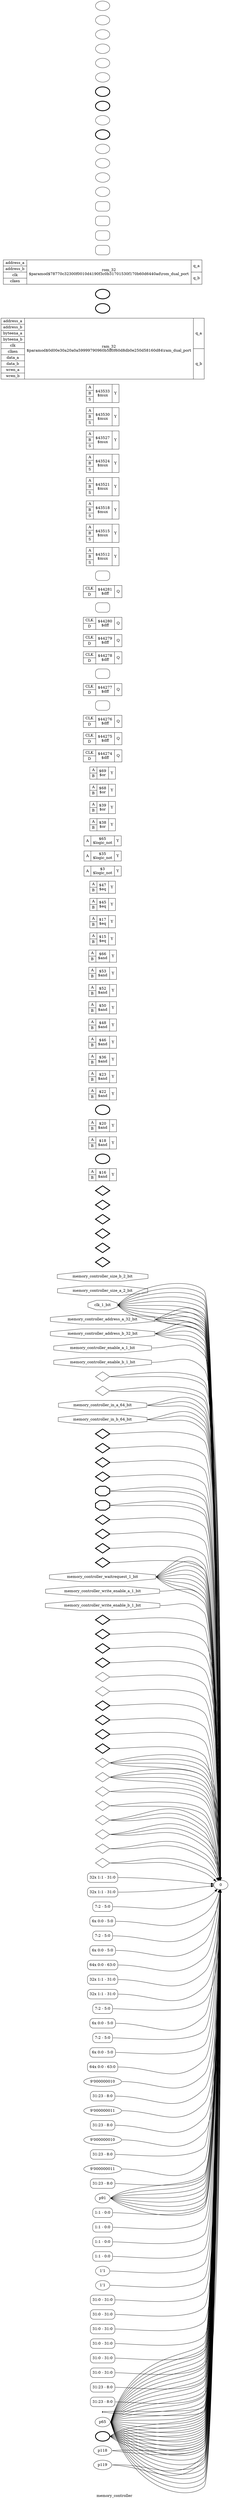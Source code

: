 digraph "memory_controller" {
label="memory_controller";
rankdir="LR";
remincross=true;
0n15 [ shape=octagon, label="clk_1_bit", color="black", fontcolor="black" ];
0n16 [ shape=octagon, label="memory_controller_address_a_32_bit", color="black", fontcolor="black" ];
0n17 [ shape=octagon, label="memory_controller_address_b_32_bit", color="black", fontcolor="black" ];
0n18 [ shape=octagon, label="memory_controller_enable_a_1_bit", color="black", fontcolor="black" ];
0n19 [ shape=octagon, label="memory_controller_enable_b_1_bit", color="black", fontcolor="black" ];
0n20 [ shape=diamond, label="memory_controller_enable_reg_a_1_bit", color="black", fontcolor="black" ];
0n21 [ shape=diamond, label="memory_controller_enable_reg_b_1_bit", color="black", fontcolor="black" ];
0n22 [ shape=octagon, label="memory_controller_in_a_64_bit", color="black", fontcolor="black" ];
0n23 [ shape=octagon, label="memory_controller_in_b_64_bit", color="black", fontcolor="black" ];
0n24 [ shape=diamond, label="memory_controller_out_a_64_bit", color="black", fontcolor="black" ];
0n25 [ shape=diamond, label="memory_controller_out_b_64_bit", color="black", fontcolor="black" ];
0n26 [ shape=diamond, label="memory_controller_out_prev_a_64_bit", color="black", fontcolor="black" ];
0n27 [ shape=diamond, label="memory_controller_out_prev_b_64_bit", color="black", fontcolor="black" ];
0n28 [ shape=octagon, label="memory_controller_out_reg_a_64_bit", color="black", fontcolor="black" ];
0n29 [ shape=octagon, label="memory_controller_out_reg_b_64_bit", color="black", fontcolor="black" ];
0n30 [ shape=diamond, label="memory_controller_ram_32_out_a_32_bit", color="black", fontcolor="black" ];
0n31 [ shape=diamond, label="memory_controller_ram_32_out_b_32_bit", color="black", fontcolor="black" ];
0n32 [ shape=diamond, label="memory_controller_rom_32_out_a_32_bit", color="black", fontcolor="black" ];
0n33 [ shape=diamond, label="memory_controller_rom_32_out_b_32_bit", color="black", fontcolor="black" ];
0n34 [ shape=octagon, label="memory_controller_size_a_2_bit", color="black", fontcolor="black" ];
0n35 [ shape=octagon, label="memory_controller_size_b_2_bit", color="black", fontcolor="black" ];
0n36 [ shape=octagon, label="memory_controller_waitrequest_1_bit", color="black", fontcolor="black" ];
0n37 [ shape=octagon, label="memory_controller_write_enable_a_1_bit", color="black", fontcolor="black" ];
0n38 [ shape=octagon, label="memory_controller_write_enable_b_1_bit", color="black", fontcolor="black" ];
0n39 [ shape=diamond, label="ram_32_address_a_6_bit", color="black", fontcolor="black" ];
0n40 [ shape=diamond, label="ram_32_address_b_6_bit", color="black", fontcolor="black" ];
0n41 [ shape=diamond, label="ram_32_in_a_32_bit", color="black", fontcolor="black" ];
0n42 [ shape=diamond, label="ram_32_in_b_32_bit", color="black", fontcolor="black" ];
0n43 [ shape=diamond, label="ram_32_out_a_32_bit", color="black", fontcolor="black" ];
0n44 [ shape=diamond, label="ram_32_out_b_32_bit", color="black", fontcolor="black" ];
0n45 [ shape=diamond, label="ram_32_write_enable_a_1_bit", color="black", fontcolor="black" ];
0n46 [ shape=diamond, label="ram_32_write_enable_b_1_bit", color="black", fontcolor="black" ];
0n47 [ shape=diamond, label="rom_32_address_a_6_bit", color="black", fontcolor="black" ];
0n48 [ shape=diamond, label="rom_32_address_b_6_bit", color="black", fontcolor="black" ];
0n49 [ shape=diamond, label="rom_32_in_a_32_bit", color="black", fontcolor="black" ];
0n50 [ shape=diamond, label="rom_32_in_b_32_bit", color="black", fontcolor="black" ];
0n51 [ shape=diamond, label="rom_32_out_a_32_bit", color="black", fontcolor="black" ];
0n52 [ shape=diamond, label="rom_32_out_b_32_bit", color="black", fontcolor="black" ];
0n53 [ shape=diamond, label="select_ram_32_a_1_bit", color="black", fontcolor="black" ];
0n54 [ shape=diamond, label="select_ram_32_b_1_bit", color="black", fontcolor="black" ];
0n55 [ shape=diamond, label="select_ram_32_reg_a_2_bit", color="black", fontcolor="black" ];
0n56 [ shape=diamond, label="select_ram_32_reg_b_2_bit", color="black", fontcolor="black" ];
0n57 [ shape=diamond, label="select_rom_32_a_1_bit", color="black", fontcolor="black" ];
0n58 [ shape=diamond, label="select_rom_32_b_1_bit", color="black", fontcolor="black" ];
0n59 [ shape=diamond, label="select_rom_32_reg_a_2_bit", color="black", fontcolor="black" ];
0n60 [ shape=diamond, label="select_rom_32_reg_b_2_bit", color="black", fontcolor="black" ];
0n61 [ shape=diamond, label="tag_a_9_bit", color="black", fontcolor="black" ];
0n62 [ shape=diamond, label="tag_b_9_bit", color="black", fontcolor="black" ];
0c66 [ shape=record, label="{{<0p63> A|<0p64> B}|$16\n$and|{<0p65> Y}}" ];
0x0 [ shape=record, style=rounded, label="<0s31> 32x 1:1 - 31:0 " ];
0x0:e -> 0c66:0p63:w [arrowhead=odiamond, arrowtail=odiamond, dir=both, color="black", style="setlinewidth(3)", label=""];
0c67 [ shape=record, label="{{<0p63> A|<0p64> B}|$18\n$and|{<0p65> Y}}" ];
0x1 [ shape=record, style=rounded, label="<0s31> 32x 1:1 - 31:0 " ];
0x1:e -> 0c67:0p63:w [arrowhead=odiamond, arrowtail=odiamond, dir=both, color="black", style="setlinewidth(3)", label=""];
0c68 [ shape=record, label="{{<0p63> A|<0p64> B}|$20\n$and|{<0p65> Y}}" ];
0x2 [ shape=record, style=rounded, label="<0s0> 7:2 - 5:0 " ];
0x2:e -> 0c68:0p63:w [arrowhead=odiamond, arrowtail=odiamond, dir=both, color="black", style="setlinewidth(3)", label=""];
0x3 [ shape=record, style=rounded, label="<0s5> 6x 0:0 - 5:0 " ];
0x3:e -> 0c68:0p64:w [arrowhead=odiamond, arrowtail=odiamond, dir=both, color="black", style="setlinewidth(3)", label=""];
0c69 [ shape=record, label="{{<0p63> A|<0p64> B}|$22\n$and|{<0p65> Y}}" ];
0x4 [ shape=record, style=rounded, label="<0s0> 7:2 - 5:0 " ];
0x4:e -> 0c69:0p63:w [arrowhead=odiamond, arrowtail=odiamond, dir=both, color="black", style="setlinewidth(3)", label=""];
0x5 [ shape=record, style=rounded, label="<0s5> 6x 0:0 - 5:0 " ];
0x5:e -> 0c69:0p64:w [arrowhead=odiamond, arrowtail=odiamond, dir=both, color="black", style="setlinewidth(3)", label=""];
0c70 [ shape=record, label="{{<0p63> A|<0p64> B}|$23\n$and|{<0p65> Y}}" ];
0c71 [ shape=record, label="{{<0p63> A|<0p64> B}|$36\n$and|{<0p65> Y}}" ];
0x6 [ shape=record, style=rounded, label="<0s63> 64x 0:0 - 63:0 " ];
0x6:e -> 0c71:0p64:w [arrowhead=odiamond, arrowtail=odiamond, dir=both, color="black", style="setlinewidth(3)", label=""];
0c72 [ shape=record, label="{{<0p63> A|<0p64> B}|$46\n$and|{<0p65> Y}}" ];
0x7 [ shape=record, style=rounded, label="<0s31> 32x 1:1 - 31:0 " ];
0x7:e -> 0c72:0p63:w [arrowhead=odiamond, arrowtail=odiamond, dir=both, color="black", style="setlinewidth(3)", label=""];
0c73 [ shape=record, label="{{<0p63> A|<0p64> B}|$48\n$and|{<0p65> Y}}" ];
0x8 [ shape=record, style=rounded, label="<0s31> 32x 1:1 - 31:0 " ];
0x8:e -> 0c73:0p63:w [arrowhead=odiamond, arrowtail=odiamond, dir=both, color="black", style="setlinewidth(3)", label=""];
0c74 [ shape=record, label="{{<0p63> A|<0p64> B}|$50\n$and|{<0p65> Y}}" ];
0x9 [ shape=record, style=rounded, label="<0s0> 7:2 - 5:0 " ];
0x9:e -> 0c74:0p63:w [arrowhead=odiamond, arrowtail=odiamond, dir=both, color="black", style="setlinewidth(3)", label=""];
0x10 [ shape=record, style=rounded, label="<0s5> 6x 0:0 - 5:0 " ];
0x10:e -> 0c74:0p64:w [arrowhead=odiamond, arrowtail=odiamond, dir=both, color="black", style="setlinewidth(3)", label=""];
0c75 [ shape=record, label="{{<0p63> A|<0p64> B}|$52\n$and|{<0p65> Y}}" ];
0x11 [ shape=record, style=rounded, label="<0s0> 7:2 - 5:0 " ];
0x11:e -> 0c75:0p63:w [arrowhead=odiamond, arrowtail=odiamond, dir=both, color="black", style="setlinewidth(3)", label=""];
0x12 [ shape=record, style=rounded, label="<0s5> 6x 0:0 - 5:0 " ];
0x12:e -> 0c75:0p64:w [arrowhead=odiamond, arrowtail=odiamond, dir=both, color="black", style="setlinewidth(3)", label=""];
0c76 [ shape=record, label="{{<0p63> A|<0p64> B}|$53\n$and|{<0p65> Y}}" ];
0c77 [ shape=record, label="{{<0p63> A|<0p64> B}|$66\n$and|{<0p65> Y}}" ];
0x13 [ shape=record, style=rounded, label="<0s63> 64x 0:0 - 63:0 " ];
0x13:e -> 0c77:0p64:w [arrowhead=odiamond, arrowtail=odiamond, dir=both, color="black", style="setlinewidth(3)", label=""];
0v15 [ label="9'000000010" ];
0c78 [ shape=record, label="{{<0p63> A|<0p64> B}|$15\n$eq|{<0p65> Y}}" ];
0x14 [ shape=record, style=rounded, label="<0s0> 31:23 - 8:0 " ];
0x14:e -> 0c78:0p63:w [arrowhead=odiamond, arrowtail=odiamond, dir=both, color="black", style="setlinewidth(3)", label=""];
0v17 [ label="9'000000011" ];
0c79 [ shape=record, label="{{<0p63> A|<0p64> B}|$17\n$eq|{<0p65> Y}}" ];
0x16 [ shape=record, style=rounded, label="<0s0> 31:23 - 8:0 " ];
0x16:e -> 0c79:0p63:w [arrowhead=odiamond, arrowtail=odiamond, dir=both, color="black", style="setlinewidth(3)", label=""];
0v19 [ label="9'000000010" ];
0c80 [ shape=record, label="{{<0p63> A|<0p64> B}|$45\n$eq|{<0p65> Y}}" ];
0x18 [ shape=record, style=rounded, label="<0s0> 31:23 - 8:0 " ];
0x18:e -> 0c80:0p63:w [arrowhead=odiamond, arrowtail=odiamond, dir=both, color="black", style="setlinewidth(3)", label=""];
0v21 [ label="9'000000011" ];
0c81 [ shape=record, label="{{<0p63> A|<0p64> B}|$47\n$eq|{<0p65> Y}}" ];
0x20 [ shape=record, style=rounded, label="<0s0> 31:23 - 8:0 " ];
0x20:e -> 0c81:0p63:w [arrowhead=odiamond, arrowtail=odiamond, dir=both, color="black", style="setlinewidth(3)", label=""];
0c82 [ shape=record, label="{{<0p63> A}|$3\n$logic_not|{<0p65> Y}}" ];
0c83 [ shape=record, label="{{<0p63> A}|$35\n$logic_not|{<0p65> Y}}" ];
0c84 [ shape=record, label="{{<0p63> A}|$65\n$logic_not|{<0p65> Y}}" ];
0c85 [ shape=record, label="{{<0p63> A|<0p64> B}|$38\n$or|{<0p65> Y}}" ];
0c86 [ shape=record, label="{{<0p63> A|<0p64> B}|$39\n$or|{<0p65> Y}}" ];
0c87 [ shape=record, label="{{<0p63> A|<0p64> B}|$68\n$or|{<0p65> Y}}" ];
0c88 [ shape=record, label="{{<0p63> A|<0p64> B}|$69\n$or|{<0p65> Y}}" ];
0c92 [ shape=record, label="{{<0p89> CLK|<0p90> D}|$44274\n$dff|{<0p91> Q}}" ];
0c93 [ shape=record, label="{{<0p89> CLK|<0p90> D}|$44275\n$dff|{<0p91> Q}}" ];
0c94 [ shape=record, label="{{<0p89> CLK|<0p90> D}|$44276\n$dff|{<0p91> Q}}" ];
0x22 [ shape=record, style=rounded, label="<0s0> 0:0 - 1:1 " ];
0c94:0p91:e -> 0x22:w [arrowhead=odiamond, arrowtail=odiamond, dir=both, color="black", label=""];
0c95 [ shape=record, label="{{<0p89> CLK|<0p90> D}|$44277\n$dff|{<0p91> Q}}" ];
0x23 [ shape=record, style=rounded, label="<0s0> 0:0 - 1:1 " ];
0c95:0p91:e -> 0x23:w [arrowhead=odiamond, arrowtail=odiamond, dir=both, color="black", label=""];
0c96 [ shape=record, label="{{<0p89> CLK|<0p90> D}|$44278\n$dff|{<0p91> Q}}" ];
0c97 [ shape=record, label="{{<0p89> CLK|<0p90> D}|$44279\n$dff|{<0p91> Q}}" ];
0c98 [ shape=record, label="{{<0p89> CLK|<0p90> D}|$44280\n$dff|{<0p91> Q}}" ];
0x24 [ shape=record, style=rounded, label="<0s0> 0:0 - 1:1 " ];
0c98:0p91:e -> 0x24:w [arrowhead=odiamond, arrowtail=odiamond, dir=both, color="black", label=""];
0c99 [ shape=record, label="{{<0p89> CLK|<0p90> D}|$44281\n$dff|{<0p91> Q}}" ];
0x25 [ shape=record, style=rounded, label="<0s0> 0:0 - 1:1 " ];
0c99:0p91:e -> 0x25:w [arrowhead=odiamond, arrowtail=odiamond, dir=both, color="black", label=""];
0c101 [ shape=record, label="{{<0p63> A|<0p64> B|<0p100> S}|$43512\n$mux|{<0p65> Y}}" ];
0c102 [ shape=record, label="{{<0p63> A|<0p64> B|<0p100> S}|$43515\n$mux|{<0p65> Y}}" ];
0c103 [ shape=record, label="{{<0p63> A|<0p64> B|<0p100> S}|$43518\n$mux|{<0p65> Y}}" ];
0x26 [ shape=record, style=rounded, label="<0s0> 1:1 - 0:0 " ];
0x26:e -> 0c103:0p64:w [arrowhead=odiamond, arrowtail=odiamond, dir=both, color="black", label=""];
0c104 [ shape=record, label="{{<0p63> A|<0p64> B|<0p100> S}|$43521\n$mux|{<0p65> Y}}" ];
0x27 [ shape=record, style=rounded, label="<0s0> 1:1 - 0:0 " ];
0x27:e -> 0c104:0p64:w [arrowhead=odiamond, arrowtail=odiamond, dir=both, color="black", label=""];
0c105 [ shape=record, label="{{<0p63> A|<0p64> B|<0p100> S}|$43524\n$mux|{<0p65> Y}}" ];
0c106 [ shape=record, label="{{<0p63> A|<0p64> B|<0p100> S}|$43527\n$mux|{<0p65> Y}}" ];
0c107 [ shape=record, label="{{<0p63> A|<0p64> B|<0p100> S}|$43530\n$mux|{<0p65> Y}}" ];
0x28 [ shape=record, style=rounded, label="<0s0> 1:1 - 0:0 " ];
0x28:e -> 0c107:0p64:w [arrowhead=odiamond, arrowtail=odiamond, dir=both, color="black", label=""];
0c108 [ shape=record, label="{{<0p63> A|<0p64> B|<0p100> S}|$43533\n$mux|{<0p65> Y}}" ];
0x29 [ shape=record, style=rounded, label="<0s0> 1:1 - 0:0 " ];
0x29:e -> 0c108:0p64:w [arrowhead=odiamond, arrowtail=odiamond, dir=both, color="black", label=""];
0v30 [ label="1'1" ];
0v31 [ label="1'1" ];
0c120 [ shape=record, label="{{<0p109> address_a|<0p110> address_b|<0p111> byteena_a|<0p112> byteena_b|<0p15> clk|<0p113> clken|<0p114> data_a|<0p115> data_b|<0p116> wren_a|<0p117> wren_b}|ram_32\n$paramod$0d00e30a20a0a59999790960b5ff0f60d8db0e250d58160d84\\ram_dual_port|{<0p118> q_a|<0p119> q_b}}" ];
0x32 [ shape=record, style=rounded, label="<0s0> 31:0 - 31:0 " ];
0x32:e -> 0c120:0p114:w [arrowhead=odiamond, arrowtail=odiamond, dir=both, color="black", style="setlinewidth(3)", label=""];
0x33 [ shape=record, style=rounded, label="<0s0> 31:0 - 31:0 " ];
0x33:e -> 0c120:0p115:w [arrowhead=odiamond, arrowtail=odiamond, dir=both, color="black", style="setlinewidth(3)", label=""];
0c121 [ shape=record, label="{{<0p109> address_a|<0p110> address_b|<0p15> clk|<0p113> clken}|rom_32\n$paramod$78770c32300f0010d4190f3c0b31701530f170b60d6440ad\\rom_dual_port|{<0p118> q_a|<0p119> q_b}}" ];
0x34 [ shape=record, style=rounded, label="<0s0> 31:0 - 31:0 " ];
0x35 [ shape=record, style=rounded, label="<0s0> 31:0 - 31:0 " ];
0x36 [ shape=record, style=rounded, label="<0s0> 31:0 - 31:0 " ];
0x37 [ shape=record, style=rounded, label="<0s0> 31:0 - 31:0 " ];
0x38 [ shape=record, style=rounded, label="<0s0> 0:0 - 0:0 " ];
0x39 [ shape=record, style=rounded, label="<0s0> 0:0 - 0:0 " ];
0x40 [ shape=record, style=rounded, label="<0s0> 0:0 - 0:0 " ];
0x41 [ shape=record, style=rounded, label="<0s0> 0:0 - 0:0 " ];
0x42 [ shape=record, style=rounded, label="<0s0> 31:23 - 8:0 " ];
0x43 [ shape=record, style=rounded, label="<0s0> 31:23 - 8:0 " ];
0n10 [ shape=point ];
0c82:0p65:e -> 0n10:w [color="black", label=""];
0n10:e -> 0c120:0p113:w [color="black", label=""];
0n10:e -> 0c121:0p113:w [color="black", label=""];
0c83:0p65:e -> 0x6:0s63:w [color="black", label=""];
0c84:0p65:e -> 0x13:0s63:w [color="black", label=""];
0c85:0p65:e -> 0c86:0p63:w [color="black", style="setlinewidth(3)", label=""];
0c87:0p65:e -> 0c88:0p63:w [color="black", style="setlinewidth(3)", label=""];
0n15:e -> 0c120:0p15:w [color="black", label=""];
0n15:e -> 0c121:0p15:w [color="black", label=""];
0n15:e -> 0c92:0p89:w [color="black", label=""];
0n15:e -> 0c93:0p89:w [color="black", label=""];
0n15:e -> 0c94:0p89:w [color="black", label=""];
0n15:e -> 0c95:0p89:w [color="black", label=""];
0n15:e -> 0c96:0p89:w [color="black", label=""];
0n15:e -> 0c97:0p89:w [color="black", label=""];
0n15:e -> 0c98:0p89:w [color="black", label=""];
0n15:e -> 0c99:0p89:w [color="black", label=""];
0n16:e -> 0x14:0s0:w [color="black", style="setlinewidth(3)", label=""];
0n16:e -> 0x16:0s0:w [color="black", style="setlinewidth(3)", label=""];
0n16:e -> 0x2:0s0:w [color="black", style="setlinewidth(3)", label=""];
0n16:e -> 0x42:0s0:w [color="black", style="setlinewidth(3)", label=""];
0n16:e -> 0x4:0s0:w [color="black", style="setlinewidth(3)", label=""];
0n17:e -> 0x11:0s0:w [color="black", style="setlinewidth(3)", label=""];
0n17:e -> 0x18:0s0:w [color="black", style="setlinewidth(3)", label=""];
0n17:e -> 0x20:0s0:w [color="black", style="setlinewidth(3)", label=""];
0n17:e -> 0x43:0s0:w [color="black", style="setlinewidth(3)", label=""];
0n17:e -> 0x9:0s0:w [color="black", style="setlinewidth(3)", label=""];
0n18:e -> 0c101:0p63:w [color="black", label=""];
0n19:e -> 0c105:0p63:w [color="black", label=""];
0c101:0p65:e -> 0c93:0p90:w [color="black", label=""];
0c93:0p91:e -> 0n20:w [color="black", label=""];
0n20:e -> 0c101:0p64:w [color="black", label=""];
0n20:e -> 0c83:0p63:w [color="black", label=""];
0c97:0p91:e -> 0n21:w [color="black", label=""];
0n21:e -> 0c105:0p64:w [color="black", label=""];
0n21:e -> 0c84:0p63:w [color="black", label=""];
0n22:e -> 0x32:0s0:w [color="black", style="setlinewidth(3)", label=""];
0n22:e -> 0x34:0s0:w [color="black", style="setlinewidth(3)", label=""];
0n22:e -> 0x36:0s0:w [color="black", style="setlinewidth(3)", label=""];
0n23:e -> 0x33:0s0:w [color="black", style="setlinewidth(3)", label=""];
0n23:e -> 0x35:0s0:w [color="black", style="setlinewidth(3)", label=""];
0n23:e -> 0x37:0s0:w [color="black", style="setlinewidth(3)", label=""];
0c86:0p65:e -> 0n24:w [color="black", style="setlinewidth(3)", label=""];
0n24:e -> 0c102:0p63:w [color="black", style="setlinewidth(3)", label=""];
0c88:0p65:e -> 0n25:w [color="black", style="setlinewidth(3)", label=""];
0n25:e -> 0c106:0p63:w [color="black", style="setlinewidth(3)", label=""];
0c71:0p65:e -> 0n26:w [color="black", style="setlinewidth(3)", label=""];
0n26:e -> 0c85:0p63:w [color="black", style="setlinewidth(3)", label=""];
0c77:0p65:e -> 0n27:w [color="black", style="setlinewidth(3)", label=""];
0n27:e -> 0c87:0p63:w [color="black", style="setlinewidth(3)", label=""];
0c92:0p91:e -> 0n28:w [color="black", style="setlinewidth(3)", label=""];
0n28:e -> 0c102:0p64:w [color="black", style="setlinewidth(3)", label=""];
0n28:e -> 0c71:0p63:w [color="black", style="setlinewidth(3)", label=""];
0c96:0p91:e -> 0n29:w [color="black", style="setlinewidth(3)", label=""];
0n29:e -> 0c106:0p64:w [color="black", style="setlinewidth(3)", label=""];
0n29:e -> 0c77:0p63:w [color="black", style="setlinewidth(3)", label=""];
0c105:0p65:e -> 0c97:0p90:w [color="black", label=""];
0c67:0p65:e -> 0n30:w [color="black", style="setlinewidth(3)", label=""];
0n30:e -> 0c86:0p64:w [color="black", style="setlinewidth(3)", label=""];
0c73:0p65:e -> 0n31:w [color="black", style="setlinewidth(3)", label=""];
0n31:e -> 0c88:0p64:w [color="black", style="setlinewidth(3)", label=""];
0c66:0p65:e -> 0n32:w [color="black", style="setlinewidth(3)", label=""];
0n32:e -> 0c85:0p64:w [color="black", style="setlinewidth(3)", label=""];
0c72:0p65:e -> 0n33:w [color="black", style="setlinewidth(3)", label=""];
0n33:e -> 0c87:0p64:w [color="black", style="setlinewidth(3)", label=""];
0n36:e -> 0c101:0p100:w [color="black", label=""];
0n36:e -> 0c102:0p100:w [color="black", label=""];
0n36:e -> 0c103:0p100:w [color="black", label=""];
0n36:e -> 0c104:0p100:w [color="black", label=""];
0n36:e -> 0c105:0p100:w [color="black", label=""];
0n36:e -> 0c106:0p100:w [color="black", label=""];
0n36:e -> 0c107:0p100:w [color="black", label=""];
0n36:e -> 0c108:0p100:w [color="black", label=""];
0n36:e -> 0c82:0p63:w [color="black", label=""];
0n37:e -> 0c70:0p63:w [color="black", label=""];
0n38:e -> 0c76:0p63:w [color="black", label=""];
0c69:0p65:e -> 0n39:w [color="black", style="setlinewidth(3)", label=""];
0n39:e -> 0c120:0p109:w [color="black", style="setlinewidth(3)", label=""];
0c102:0p65:e -> 0c92:0p90:w [color="black", style="setlinewidth(3)", label=""];
0c75:0p65:e -> 0n40:w [color="black", style="setlinewidth(3)", label=""];
0n40:e -> 0c120:0p110:w [color="black", style="setlinewidth(3)", label=""];
0x34:e -> 0n41:w [color="black", style="setlinewidth(3)", label=""];
0x35:e -> 0n42:w [color="black", style="setlinewidth(3)", label=""];
0c120:0p118:e -> 0n43:w [color="black", style="setlinewidth(3)", label=""];
0n43:e -> 0c67:0p64:w [color="black", style="setlinewidth(3)", label=""];
0c120:0p119:e -> 0n44:w [color="black", style="setlinewidth(3)", label=""];
0n44:e -> 0c73:0p64:w [color="black", style="setlinewidth(3)", label=""];
0c70:0p65:e -> 0n45:w [color="black", label=""];
0n45:e -> 0c120:0p116:w [color="black", label=""];
0c76:0p65:e -> 0n46:w [color="black", label=""];
0n46:e -> 0c120:0p117:w [color="black", label=""];
0c68:0p65:e -> 0n47:w [color="black", style="setlinewidth(3)", label=""];
0n47:e -> 0c121:0p109:w [color="black", style="setlinewidth(3)", label=""];
0c74:0p65:e -> 0n48:w [color="black", style="setlinewidth(3)", label=""];
0n48:e -> 0c121:0p110:w [color="black", style="setlinewidth(3)", label=""];
0x36:e -> 0n49:w [color="black", style="setlinewidth(3)", label=""];
0c106:0p65:e -> 0c96:0p90:w [color="black", style="setlinewidth(3)", label=""];
0x37:e -> 0n50:w [color="black", style="setlinewidth(3)", label=""];
0c121:0p118:e -> 0n51:w [color="black", style="setlinewidth(3)", label=""];
0n51:e -> 0c66:0p64:w [color="black", style="setlinewidth(3)", label=""];
0c121:0p119:e -> 0n52:w [color="black", style="setlinewidth(3)", label=""];
0n52:e -> 0c72:0p64:w [color="black", style="setlinewidth(3)", label=""];
0c79:0p65:e -> 0n53:w [color="black", label=""];
0n53:e -> 0c103:0p63:w [color="black", label=""];
0n53:e -> 0c70:0p64:w [color="black", label=""];
0n53:e -> 0x38:w [color="black", label=""];
0n53:e -> 0x5:0s5:w [color="black", label=""];
0c81:0p65:e -> 0n54:w [color="black", label=""];
0n54:e -> 0c107:0p63:w [color="black", label=""];
0n54:e -> 0c76:0p64:w [color="black", label=""];
0n54:e -> 0x12:0s5:w [color="black", label=""];
0n54:e -> 0x39:w [color="black", label=""];
0x23:0s0:e -> 0n55:w [color="black", label=""];
0x38:0s0:e -> 0n55:w [color="black", label=""];
0n55:e -> 0x1:0s31:w [color="black", label=""];
0n55:e -> 0x26:0s0:w [color="black", label=""];
0x25:0s0:e -> 0n56:w [color="black", label=""];
0x39:0s0:e -> 0n56:w [color="black", label=""];
0n56:e -> 0x28:0s0:w [color="black", label=""];
0n56:e -> 0x8:0s31:w [color="black", label=""];
0c78:0p65:e -> 0n57:w [color="black", label=""];
0n57:e -> 0c104:0p63:w [color="black", label=""];
0n57:e -> 0x3:0s5:w [color="black", label=""];
0n57:e -> 0x40:w [color="black", label=""];
0c80:0p65:e -> 0n58:w [color="black", label=""];
0n58:e -> 0c108:0p63:w [color="black", label=""];
0n58:e -> 0x10:0s5:w [color="black", label=""];
0n58:e -> 0x41:w [color="black", label=""];
0x22:0s0:e -> 0n59:w [color="black", label=""];
0x40:0s0:e -> 0n59:w [color="black", label=""];
0n59:e -> 0x0:0s31:w [color="black", label=""];
0n59:e -> 0x27:0s0:w [color="black", label=""];
0c103:0p65:e -> 0c95:0p90:w [color="black", label=""];
0x24:0s0:e -> 0n60:w [color="black", label=""];
0x41:0s0:e -> 0n60:w [color="black", label=""];
0n60:e -> 0x29:0s0:w [color="black", label=""];
0n60:e -> 0x7:0s31:w [color="black", label=""];
0x42:e -> 0n61:w [color="black", style="setlinewidth(3)", label=""];
0x43:e -> 0n62:w [color="black", style="setlinewidth(3)", label=""];
0c107:0p65:e -> 0c99:0p90:w [color="black", label=""];
0c104:0p65:e -> 0c94:0p90:w [color="black", label=""];
0c108:0p65:e -> 0c98:0p90:w [color="black", label=""];
0v15:e -> 0c78:0p64:w [color="black", style="setlinewidth(3)", label=""];
0v17:e -> 0c79:0p64:w [color="black", style="setlinewidth(3)", label=""];
0v19:e -> 0c80:0p64:w [color="black", style="setlinewidth(3)", label=""];
0v21:e -> 0c81:0p64:w [color="black", style="setlinewidth(3)", label=""];
0v30:e -> 0c120:0p111:w [color="black", label=""];
0v31:e -> 0c120:0p112:w [color="black", label=""];
}
